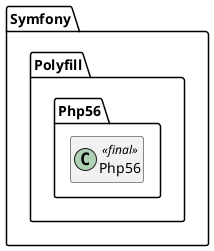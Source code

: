 @startuml
set namespaceSeparator \\
hide members
hide << alias >> circle

class Symfony\\Polyfill\\Php56\\Php56 << final >>
@enduml
